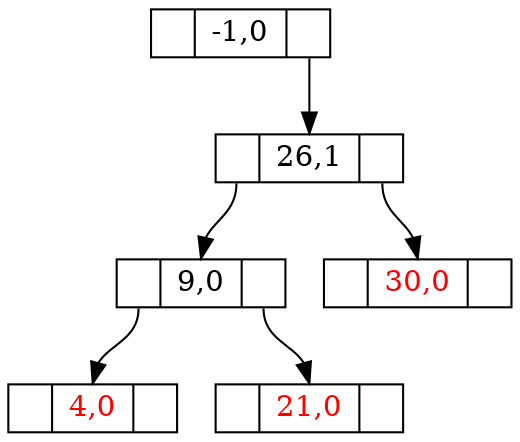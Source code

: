 digraph G {
node [shape = record, height = .1, color = "black"];
-1[label = "<L> |<D> -1,0|<R> "];
26[label = "<L> |<D> 26,1|<R> "];
9[label = "<L> |<D> 9,0|<R> "];
30[label = "<L> |<D> 30,0|<R> ",fontcolor="red"];
4[label = "<L> |<D> 4,0|<R> ",fontcolor="red"];
21[label = "<L> |<D> 21,0|<R> ",fontcolor="red"];
"-1":R -> "26":D;
"26":L -> "9":D;
"26":R -> "30":D;
"9":L -> "4":D;
"9":R -> "21":D;
}

